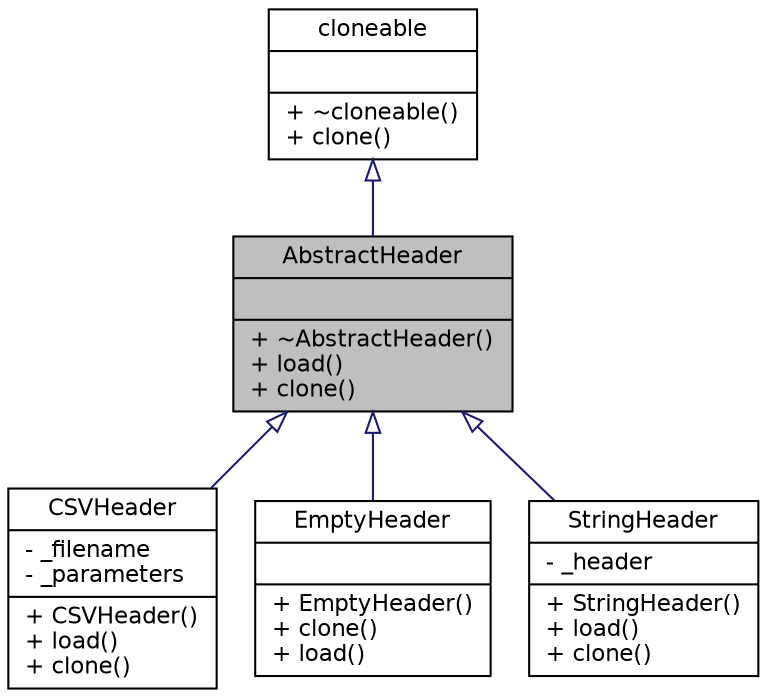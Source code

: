 digraph "AbstractHeader"
{
  edge [fontname="Helvetica",fontsize="11",labelfontname="Helvetica",labelfontsize="11"];
  node [fontname="Helvetica",fontsize="11",shape=record];
  Node1 [label="{AbstractHeader\n||+ ~AbstractHeader()\l+ load()\l+ clone()\l}",height=0.2,width=0.4,color="black", fillcolor="grey75", style="filled" fontcolor="black"];
  Node2 -> Node1 [dir="back",color="midnightblue",fontsize="11",style="solid",arrowtail="onormal",fontname="Helvetica"];
  Node2 [label="{cloneable\n||+ ~cloneable()\l+ clone()\l}",height=0.2,width=0.4,color="black", fillcolor="white", style="filled",URL="$classcloneable.html"];
  Node1 -> Node3 [dir="back",color="midnightblue",fontsize="11",style="solid",arrowtail="onormal",fontname="Helvetica"];
  Node3 [label="{CSVHeader\n|- _filename\l- _parameters\l|+ CSVHeader()\l+ load()\l+ clone()\l}",height=0.2,width=0.4,color="black", fillcolor="white", style="filled",URL="$class_c_s_v_header.html"];
  Node1 -> Node4 [dir="back",color="midnightblue",fontsize="11",style="solid",arrowtail="onormal",fontname="Helvetica"];
  Node4 [label="{EmptyHeader\n||+ EmptyHeader()\l+ clone()\l+ load()\l}",height=0.2,width=0.4,color="black", fillcolor="white", style="filled",URL="$class_empty_header.html"];
  Node1 -> Node5 [dir="back",color="midnightblue",fontsize="11",style="solid",arrowtail="onormal",fontname="Helvetica"];
  Node5 [label="{StringHeader\n|- _header\l|+ StringHeader()\l+ load()\l+ clone()\l}",height=0.2,width=0.4,color="black", fillcolor="white", style="filled",URL="$class_string_header.html"];
}
